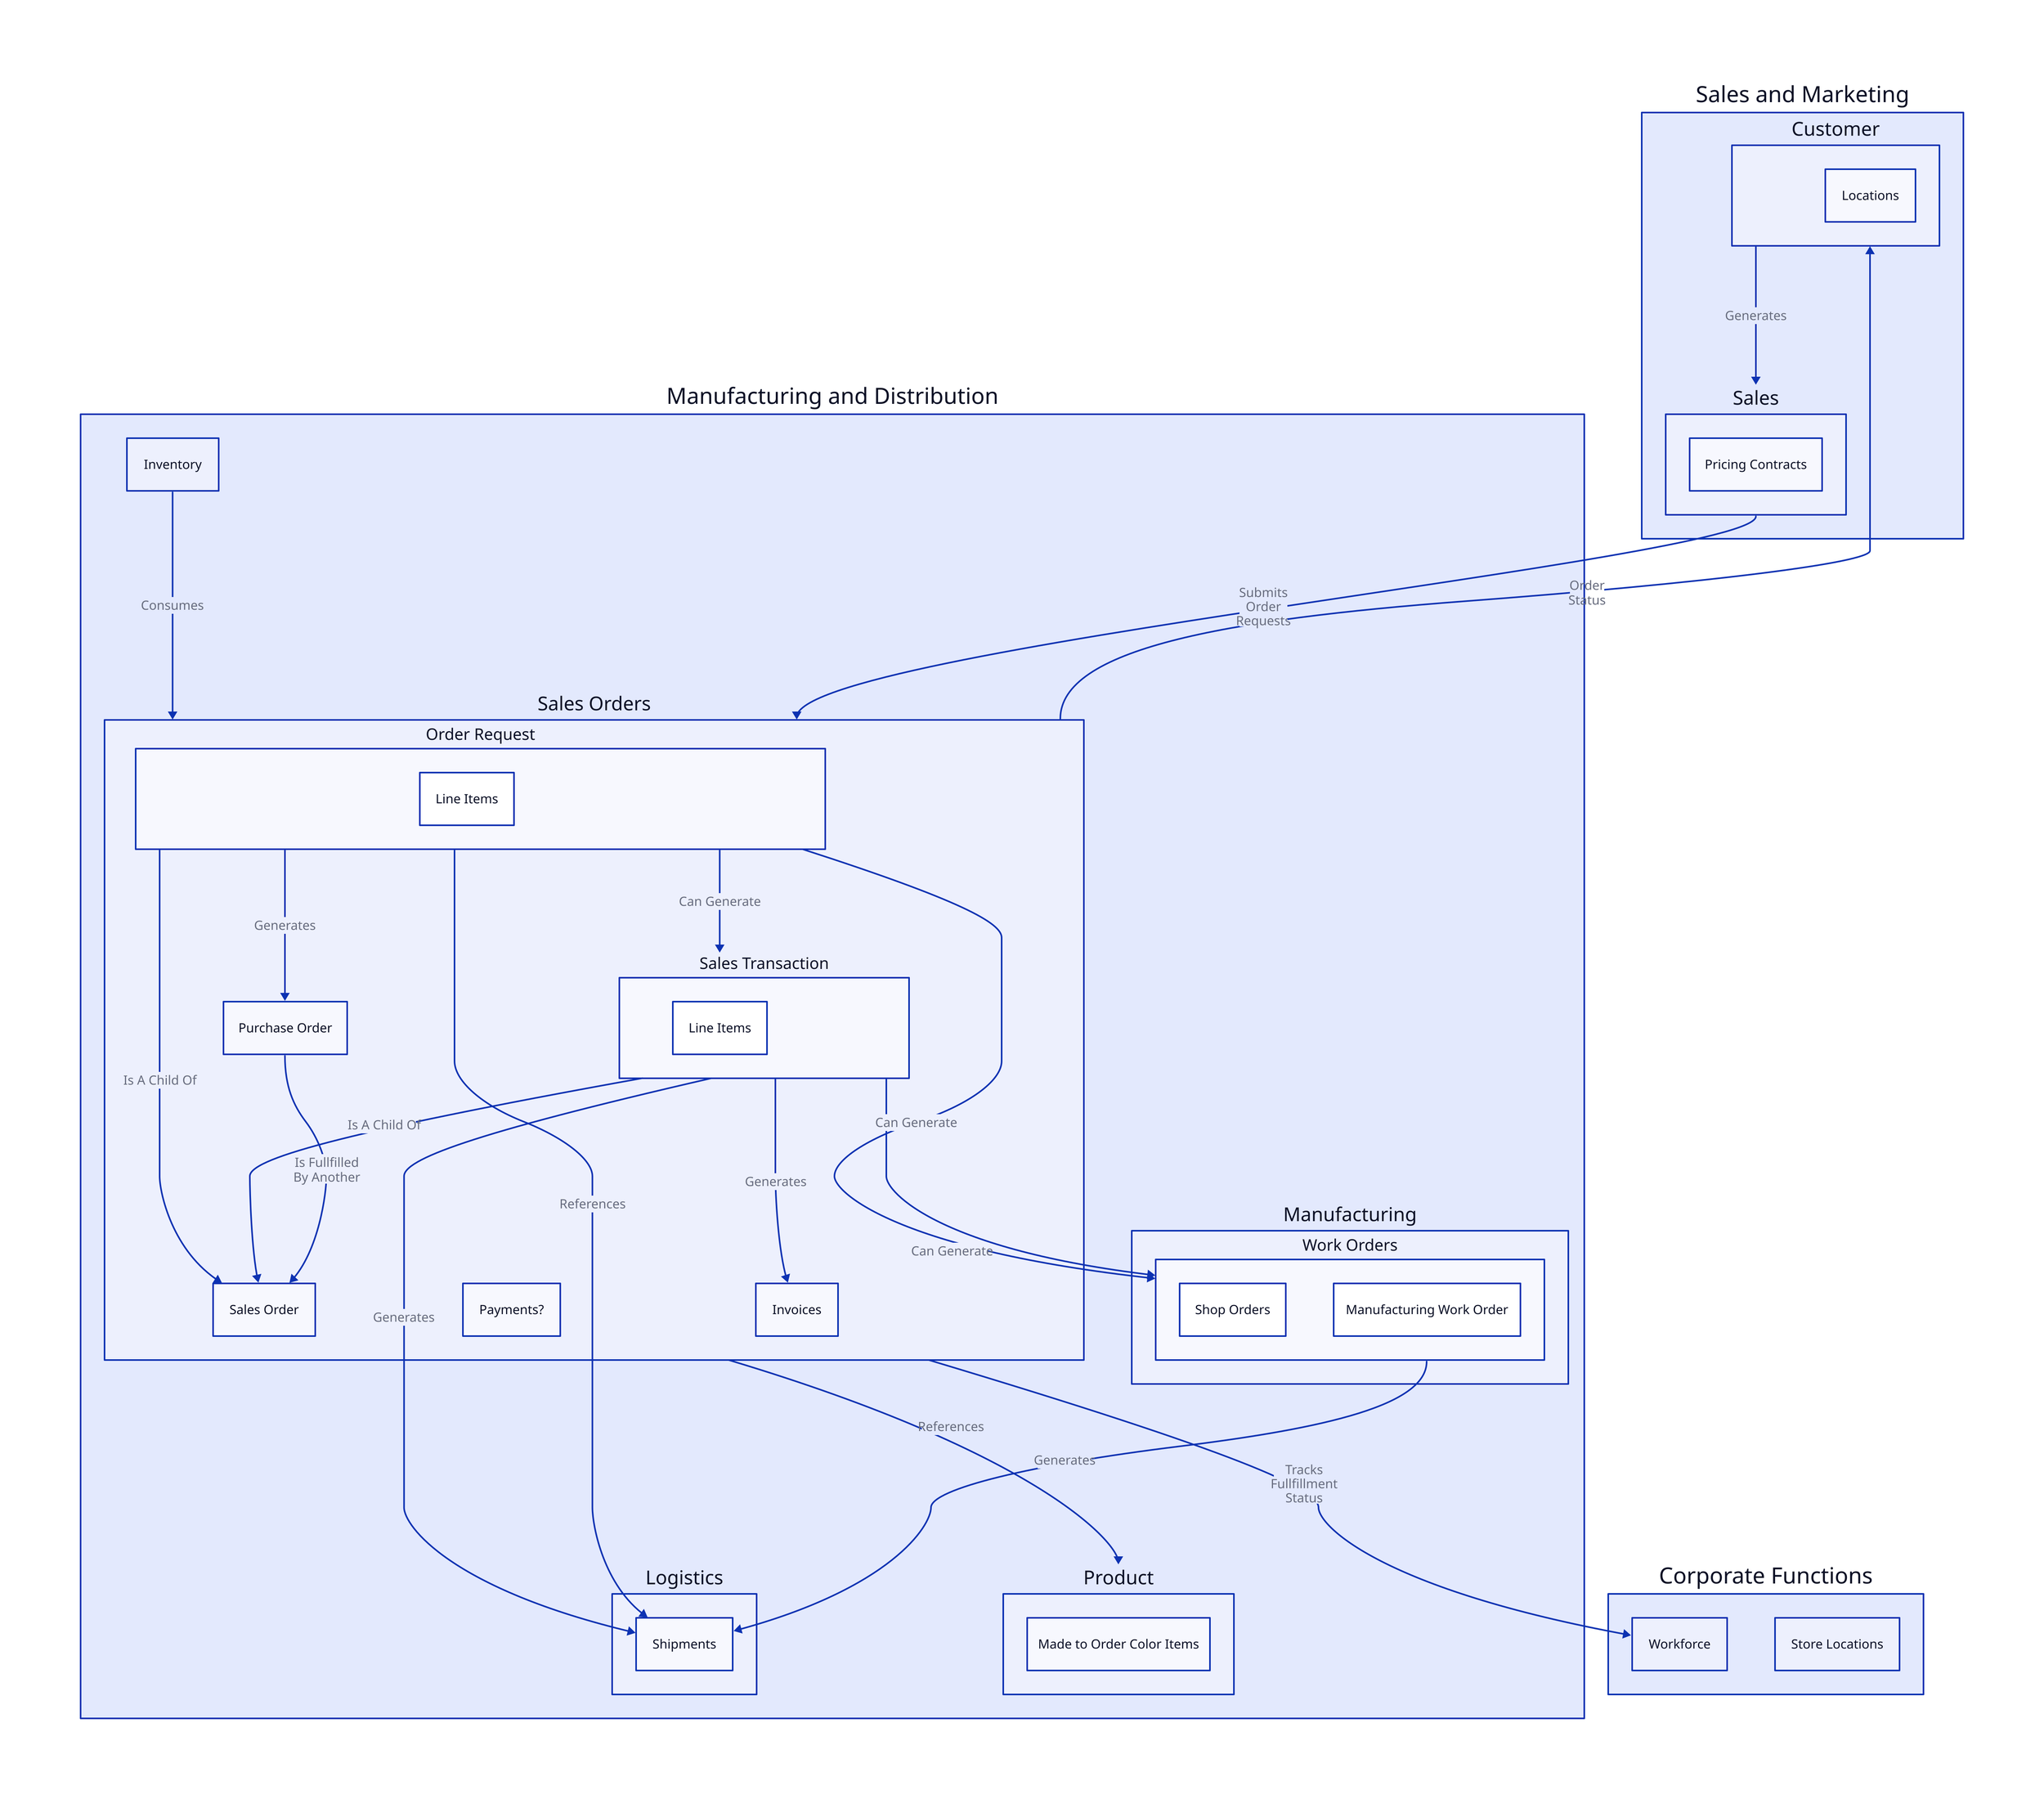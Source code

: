 direction: down
Sales and Marketing: {
    Customer: {
        Locations
    }
    Sales: {
        Pricing Contracts
    }
    Customer -> Sales: Generates
}
Corporate Functions: {
    Workforce
    Store Locations
}
Manufacturing and Distribution: {
      
    Sales Orders: {
        Sales Order
        Order Request: {
            Line Items
        }     
        Sales Transaction: {
            Line Items
        }
        Invoices
        Purchase Order
        Payments?

        Order Request -> Purchase Order: Generates        
        Order Request -> Sales Transaction: Can Generate        
        Order Request -> Sales Order: Is A Child Of
        Sales Transaction -> Sales Order: Is A Child Of
        Sales Transaction -> Invoices: Generates
    }
  
    Logistics: {
        Shipments
    }

    Sales Orders.Purchase Order -> Sales Orders.Sales Order: |md
    Is Fullfilled 
    By Another
    |
        
    Manufacturing: {
        Work Orders: {
            Shop Orders
            Manufacturing Work Order
        }
    }

    Product: {
        Made to Order Color Items
    }

    Sales Orders -> Product: References
    Sales Orders.Order Request -> Manufacturing.Work Orders: Can Generate
    Sales Orders.Sales Transaction -> Manufacturing.Work Orders: Can Generate
    Sales Orders.Sales Transaction -> Logistics.Shipments: Generates
    Sales Orders.Order Request -> Logistics.Shipments: References
    Manufacturing.Work Orders -> Logistics.Shipments: Generates

    Inventory

    Inventory -> Sales Orders: Consumes
   
}

Sales and Marketing.Sales -> Manufacturing and Distribution.Sales Orders: |md
Submits 
Order
Requests
|
Manufacturing and Distribution.Sales Orders -> Sales and Marketing.Customer: |md 
Order 
Status
|
Manufacturing and Distribution.Sales Orders -> Corporate Functions.Workforce: |md 
Tracks 
Fullfillment 
Status
|